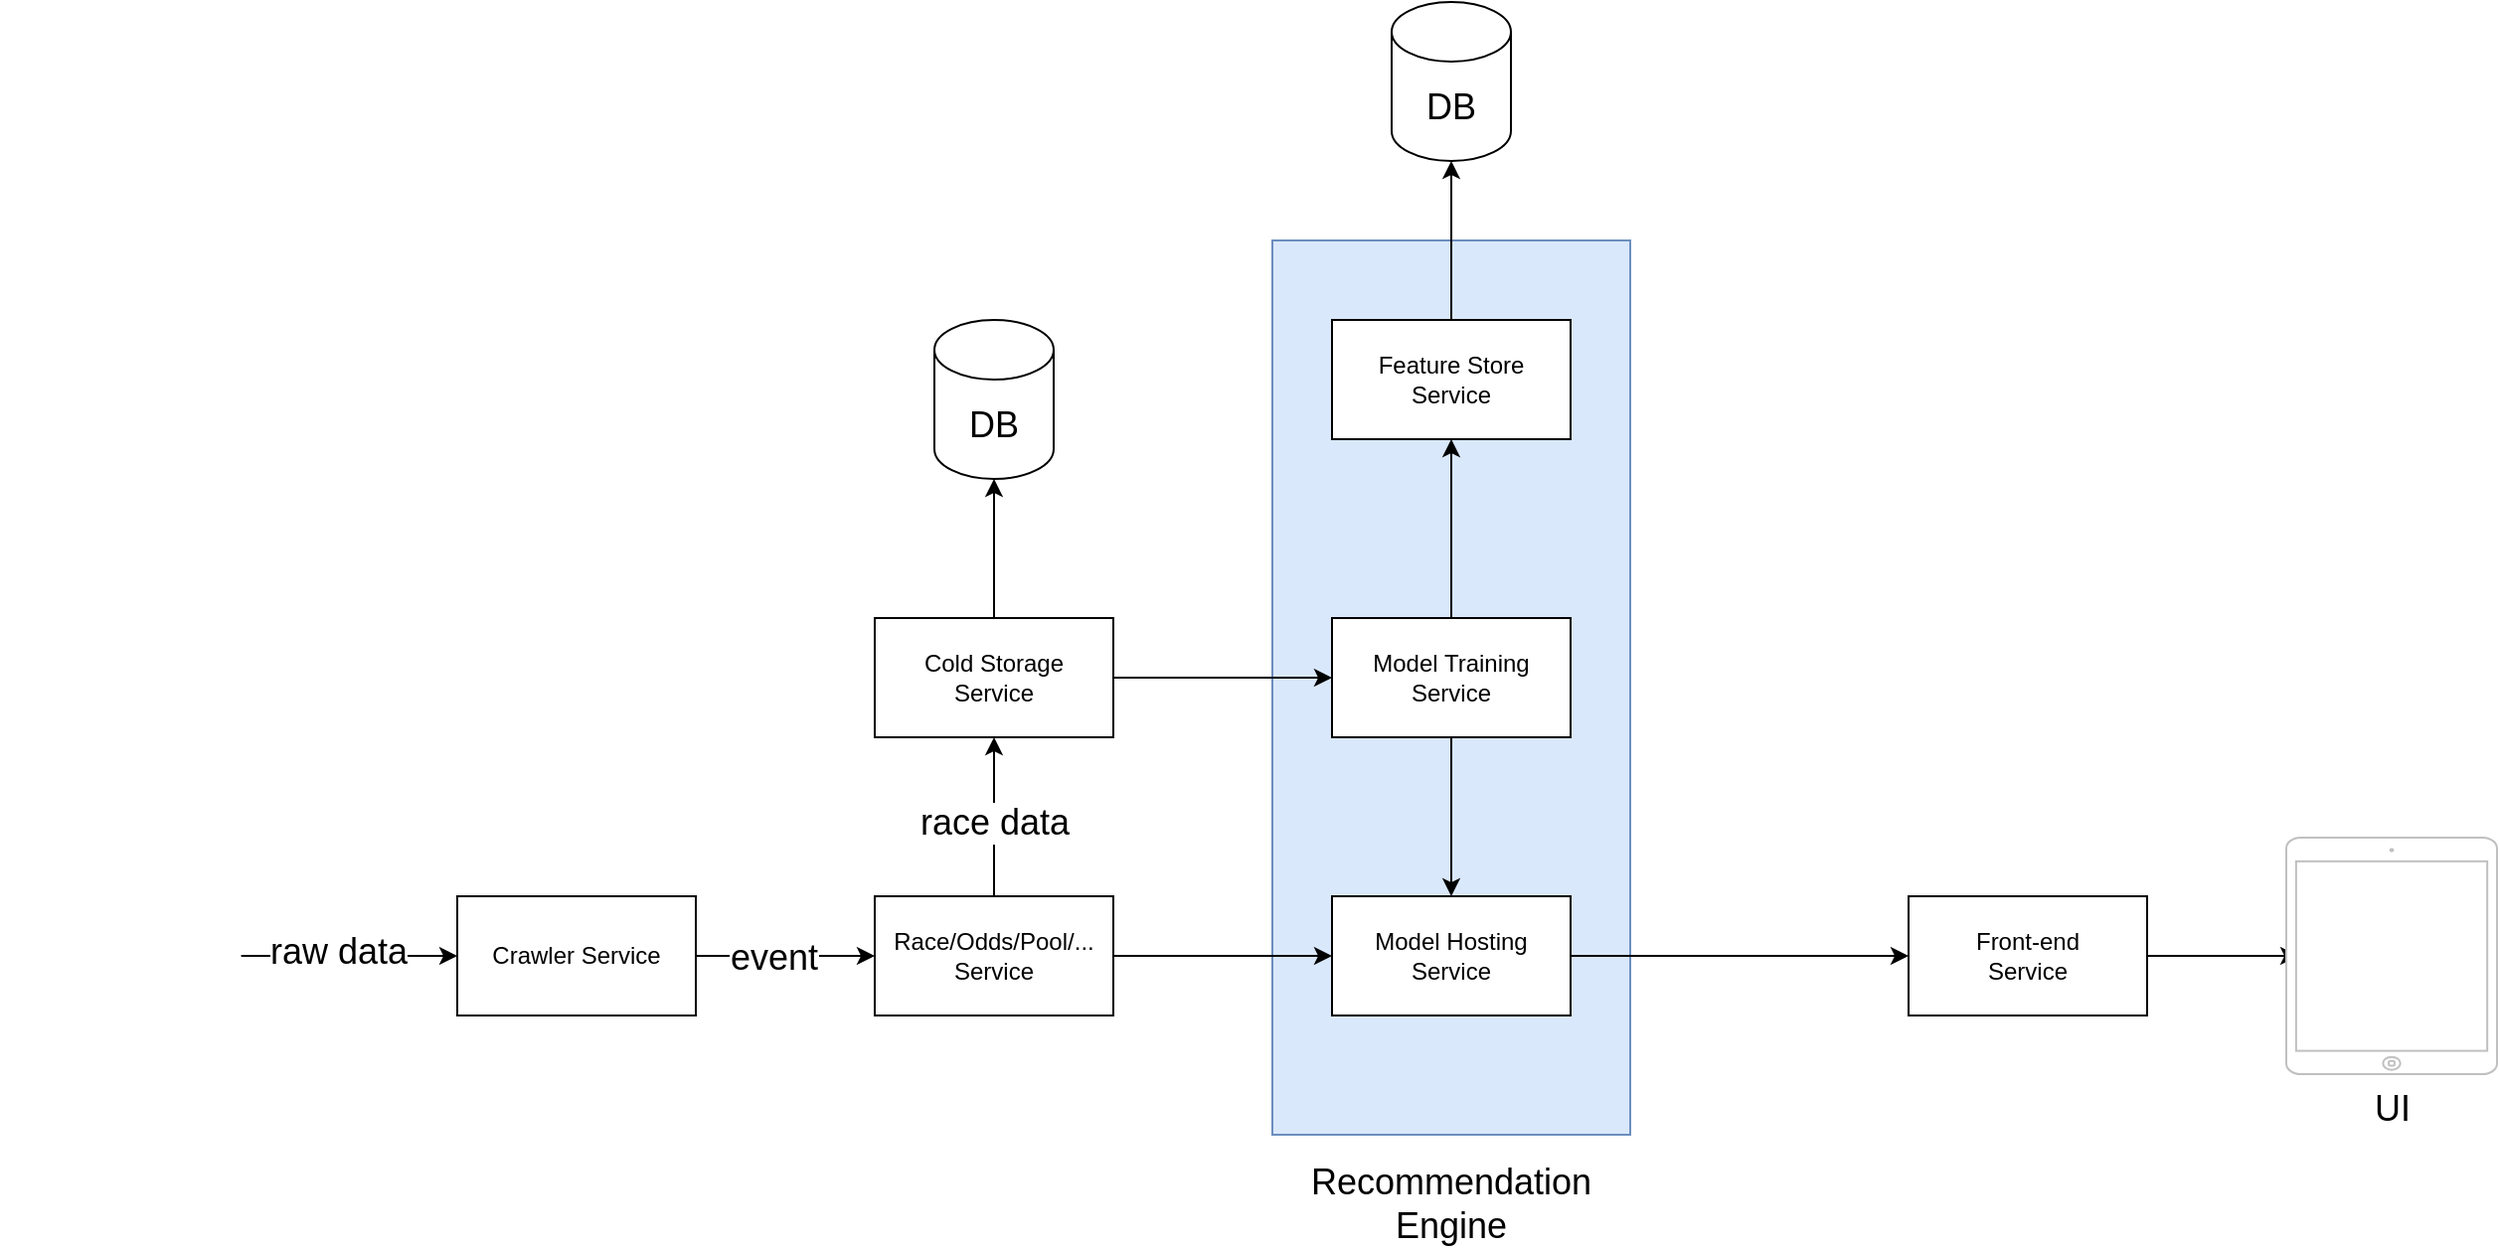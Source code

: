 <mxfile version="18.1.2" type="github">
  <diagram id="DOHwIMiz50qAoAU_zNFB" name="Page-1">
    <mxGraphModel dx="3080" dy="713" grid="1" gridSize="10" guides="1" tooltips="1" connect="1" arrows="1" fold="1" page="1" pageScale="1" pageWidth="1654" pageHeight="1169" math="0" shadow="0">
      <root>
        <mxCell id="0" />
        <mxCell id="1" parent="0" />
        <mxCell id="9IO7hIec0zjEXyQcJtiJ-15" value="" style="rounded=0;whiteSpace=wrap;html=1;fillColor=#dae8fc;strokeColor=#6c8ebf;" vertex="1" parent="1">
          <mxGeometry x="560" y="210" width="180" height="450" as="geometry" />
        </mxCell>
        <mxCell id="9IO7hIec0zjEXyQcJtiJ-10" style="edgeStyle=orthogonalEdgeStyle;rounded=0;orthogonalLoop=1;jettySize=auto;html=1;exitX=1;exitY=0.5;exitDx=0;exitDy=0;entryX=0;entryY=0.5;entryDx=0;entryDy=0;" edge="1" parent="1" source="9IO7hIec0zjEXyQcJtiJ-1" target="9IO7hIec0zjEXyQcJtiJ-2">
          <mxGeometry relative="1" as="geometry" />
        </mxCell>
        <mxCell id="9IO7hIec0zjEXyQcJtiJ-28" value="event" style="edgeLabel;html=1;align=center;verticalAlign=middle;resizable=0;points=[];fontSize=18;" vertex="1" connectable="0" parent="9IO7hIec0zjEXyQcJtiJ-10">
          <mxGeometry x="-0.133" y="-1" relative="1" as="geometry">
            <mxPoint as="offset" />
          </mxGeometry>
        </mxCell>
        <mxCell id="9IO7hIec0zjEXyQcJtiJ-1" value="Crawler Service" style="rounded=0;whiteSpace=wrap;html=1;" vertex="1" parent="1">
          <mxGeometry x="150" y="540" width="120" height="60" as="geometry" />
        </mxCell>
        <mxCell id="9IO7hIec0zjEXyQcJtiJ-17" style="edgeStyle=orthogonalEdgeStyle;rounded=0;orthogonalLoop=1;jettySize=auto;html=1;entryX=0;entryY=0.5;entryDx=0;entryDy=0;fontSize=18;" edge="1" parent="1" source="9IO7hIec0zjEXyQcJtiJ-2" target="9IO7hIec0zjEXyQcJtiJ-4">
          <mxGeometry relative="1" as="geometry">
            <Array as="points">
              <mxPoint x="550" y="570" />
              <mxPoint x="550" y="570" />
            </Array>
          </mxGeometry>
        </mxCell>
        <mxCell id="9IO7hIec0zjEXyQcJtiJ-19" style="edgeStyle=orthogonalEdgeStyle;rounded=0;orthogonalLoop=1;jettySize=auto;html=1;exitX=0.5;exitY=0;exitDx=0;exitDy=0;entryX=0.5;entryY=1;entryDx=0;entryDy=0;fontSize=18;" edge="1" parent="1" source="9IO7hIec0zjEXyQcJtiJ-2" target="9IO7hIec0zjEXyQcJtiJ-18">
          <mxGeometry relative="1" as="geometry" />
        </mxCell>
        <mxCell id="9IO7hIec0zjEXyQcJtiJ-29" value="race data" style="edgeLabel;html=1;align=center;verticalAlign=middle;resizable=0;points=[];fontSize=18;" vertex="1" connectable="0" parent="9IO7hIec0zjEXyQcJtiJ-19">
          <mxGeometry x="-0.075" relative="1" as="geometry">
            <mxPoint as="offset" />
          </mxGeometry>
        </mxCell>
        <mxCell id="9IO7hIec0zjEXyQcJtiJ-2" value="Race/Odds/Pool/... Service" style="rounded=0;whiteSpace=wrap;html=1;" vertex="1" parent="1">
          <mxGeometry x="360" y="540" width="120" height="60" as="geometry" />
        </mxCell>
        <mxCell id="9IO7hIec0zjEXyQcJtiJ-12" style="edgeStyle=orthogonalEdgeStyle;rounded=0;orthogonalLoop=1;jettySize=auto;html=1;entryX=0.5;entryY=0;entryDx=0;entryDy=0;" edge="1" parent="1" source="9IO7hIec0zjEXyQcJtiJ-3" target="9IO7hIec0zjEXyQcJtiJ-4">
          <mxGeometry relative="1" as="geometry" />
        </mxCell>
        <mxCell id="9IO7hIec0zjEXyQcJtiJ-13" style="edgeStyle=orthogonalEdgeStyle;rounded=0;orthogonalLoop=1;jettySize=auto;html=1;entryX=0.5;entryY=1;entryDx=0;entryDy=0;" edge="1" parent="1" source="9IO7hIec0zjEXyQcJtiJ-3" target="9IO7hIec0zjEXyQcJtiJ-5">
          <mxGeometry relative="1" as="geometry" />
        </mxCell>
        <mxCell id="9IO7hIec0zjEXyQcJtiJ-3" value="Model Training Service" style="rounded=0;whiteSpace=wrap;html=1;" vertex="1" parent="1">
          <mxGeometry x="590" y="400" width="120" height="60" as="geometry" />
        </mxCell>
        <mxCell id="9IO7hIec0zjEXyQcJtiJ-14" style="edgeStyle=orthogonalEdgeStyle;rounded=0;orthogonalLoop=1;jettySize=auto;html=1;entryX=0;entryY=0.5;entryDx=0;entryDy=0;" edge="1" parent="1" source="9IO7hIec0zjEXyQcJtiJ-4" target="9IO7hIec0zjEXyQcJtiJ-6">
          <mxGeometry relative="1" as="geometry" />
        </mxCell>
        <mxCell id="9IO7hIec0zjEXyQcJtiJ-4" value="Model Hosting Service" style="rounded=0;whiteSpace=wrap;html=1;" vertex="1" parent="1">
          <mxGeometry x="590" y="540" width="120" height="60" as="geometry" />
        </mxCell>
        <mxCell id="9IO7hIec0zjEXyQcJtiJ-24" style="edgeStyle=orthogonalEdgeStyle;rounded=0;orthogonalLoop=1;jettySize=auto;html=1;exitX=0.5;exitY=0;exitDx=0;exitDy=0;fontSize=18;" edge="1" parent="1" source="9IO7hIec0zjEXyQcJtiJ-5" target="9IO7hIec0zjEXyQcJtiJ-23">
          <mxGeometry relative="1" as="geometry" />
        </mxCell>
        <mxCell id="9IO7hIec0zjEXyQcJtiJ-5" value="Feature Store &lt;br&gt;Service" style="rounded=0;whiteSpace=wrap;html=1;" vertex="1" parent="1">
          <mxGeometry x="590" y="250" width="120" height="60" as="geometry" />
        </mxCell>
        <mxCell id="9IO7hIec0zjEXyQcJtiJ-26" style="edgeStyle=orthogonalEdgeStyle;rounded=0;orthogonalLoop=1;jettySize=auto;html=1;exitX=1;exitY=0.5;exitDx=0;exitDy=0;entryX=0.057;entryY=0.5;entryDx=0;entryDy=0;entryPerimeter=0;fontSize=18;" edge="1" parent="1" source="9IO7hIec0zjEXyQcJtiJ-6" target="9IO7hIec0zjEXyQcJtiJ-25">
          <mxGeometry relative="1" as="geometry" />
        </mxCell>
        <mxCell id="9IO7hIec0zjEXyQcJtiJ-6" value="Front-end&lt;br&gt;Service" style="rounded=0;whiteSpace=wrap;html=1;" vertex="1" parent="1">
          <mxGeometry x="880" y="540" width="120" height="60" as="geometry" />
        </mxCell>
        <mxCell id="9IO7hIec0zjEXyQcJtiJ-9" style="edgeStyle=orthogonalEdgeStyle;rounded=0;orthogonalLoop=1;jettySize=auto;html=1;exitX=1;exitY=0.5;exitDx=0;exitDy=0;entryX=0;entryY=0.5;entryDx=0;entryDy=0;" edge="1" parent="1" source="9IO7hIec0zjEXyQcJtiJ-8" target="9IO7hIec0zjEXyQcJtiJ-1">
          <mxGeometry relative="1" as="geometry" />
        </mxCell>
        <mxCell id="9IO7hIec0zjEXyQcJtiJ-27" value="raw data" style="edgeLabel;html=1;align=center;verticalAlign=middle;resizable=0;points=[];fontSize=18;" vertex="1" connectable="0" parent="9IO7hIec0zjEXyQcJtiJ-9">
          <mxGeometry x="-0.118" y="2" relative="1" as="geometry">
            <mxPoint as="offset" />
          </mxGeometry>
        </mxCell>
        <mxCell id="9IO7hIec0zjEXyQcJtiJ-8" value="" style="shape=image;verticalLabelPosition=bottom;labelBackgroundColor=default;verticalAlign=top;aspect=fixed;imageAspect=0;image=https://upload.wikimedia.org/wikipedia/en/thumb/4/4c/HKJC_logo.svg/220px-HKJC_logo.svg.png;" vertex="1" parent="1">
          <mxGeometry x="-80" y="497.5" width="121.3" height="145" as="geometry" />
        </mxCell>
        <mxCell id="9IO7hIec0zjEXyQcJtiJ-16" value="Recommendation Engine" style="text;html=1;strokeColor=none;fillColor=none;align=center;verticalAlign=middle;whiteSpace=wrap;rounded=0;fontSize=18;" vertex="1" parent="1">
          <mxGeometry x="620" y="680" width="60" height="30" as="geometry" />
        </mxCell>
        <mxCell id="9IO7hIec0zjEXyQcJtiJ-20" style="edgeStyle=orthogonalEdgeStyle;rounded=0;orthogonalLoop=1;jettySize=auto;html=1;exitX=1;exitY=0.5;exitDx=0;exitDy=0;fontSize=18;" edge="1" parent="1" source="9IO7hIec0zjEXyQcJtiJ-18" target="9IO7hIec0zjEXyQcJtiJ-3">
          <mxGeometry relative="1" as="geometry" />
        </mxCell>
        <mxCell id="9IO7hIec0zjEXyQcJtiJ-22" style="edgeStyle=orthogonalEdgeStyle;rounded=0;orthogonalLoop=1;jettySize=auto;html=1;exitX=0.5;exitY=0;exitDx=0;exitDy=0;entryX=0.5;entryY=1;entryDx=0;entryDy=0;entryPerimeter=0;fontSize=18;" edge="1" parent="1" source="9IO7hIec0zjEXyQcJtiJ-18" target="9IO7hIec0zjEXyQcJtiJ-21">
          <mxGeometry relative="1" as="geometry" />
        </mxCell>
        <mxCell id="9IO7hIec0zjEXyQcJtiJ-18" value="Cold Storage&lt;br&gt;Service" style="rounded=0;whiteSpace=wrap;html=1;" vertex="1" parent="1">
          <mxGeometry x="360" y="400" width="120" height="60" as="geometry" />
        </mxCell>
        <mxCell id="9IO7hIec0zjEXyQcJtiJ-21" value="DB" style="shape=cylinder3;whiteSpace=wrap;html=1;boundedLbl=1;backgroundOutline=1;size=15;fontSize=18;" vertex="1" parent="1">
          <mxGeometry x="390" y="250" width="60" height="80" as="geometry" />
        </mxCell>
        <mxCell id="9IO7hIec0zjEXyQcJtiJ-23" value="DB" style="shape=cylinder3;whiteSpace=wrap;html=1;boundedLbl=1;backgroundOutline=1;size=15;fontSize=18;" vertex="1" parent="1">
          <mxGeometry x="620" y="90" width="60" height="80" as="geometry" />
        </mxCell>
        <mxCell id="9IO7hIec0zjEXyQcJtiJ-25" value="UI" style="html=1;verticalLabelPosition=bottom;labelBackgroundColor=#ffffff;verticalAlign=top;shadow=0;dashed=0;strokeWidth=1;shape=mxgraph.ios7.misc.ipad7inch;strokeColor=#c0c0c0;fontSize=18;" vertex="1" parent="1">
          <mxGeometry x="1070" y="510.5" width="106" height="119" as="geometry" />
        </mxCell>
      </root>
    </mxGraphModel>
  </diagram>
</mxfile>
